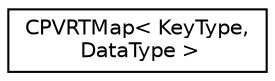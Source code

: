digraph "Graphical Class Hierarchy"
{
  edge [fontname="Helvetica",fontsize="10",labelfontname="Helvetica",labelfontsize="10"];
  node [fontname="Helvetica",fontsize="10",shape=record];
  rankdir="LR";
  Node1 [label="CPVRTMap\< KeyType,\l DataType \>",height=0.2,width=0.4,color="black", fillcolor="white", style="filled",URL="$singleton_c_p_v_r_t_map.html",tooltip="Expanding map template class. "];
}
